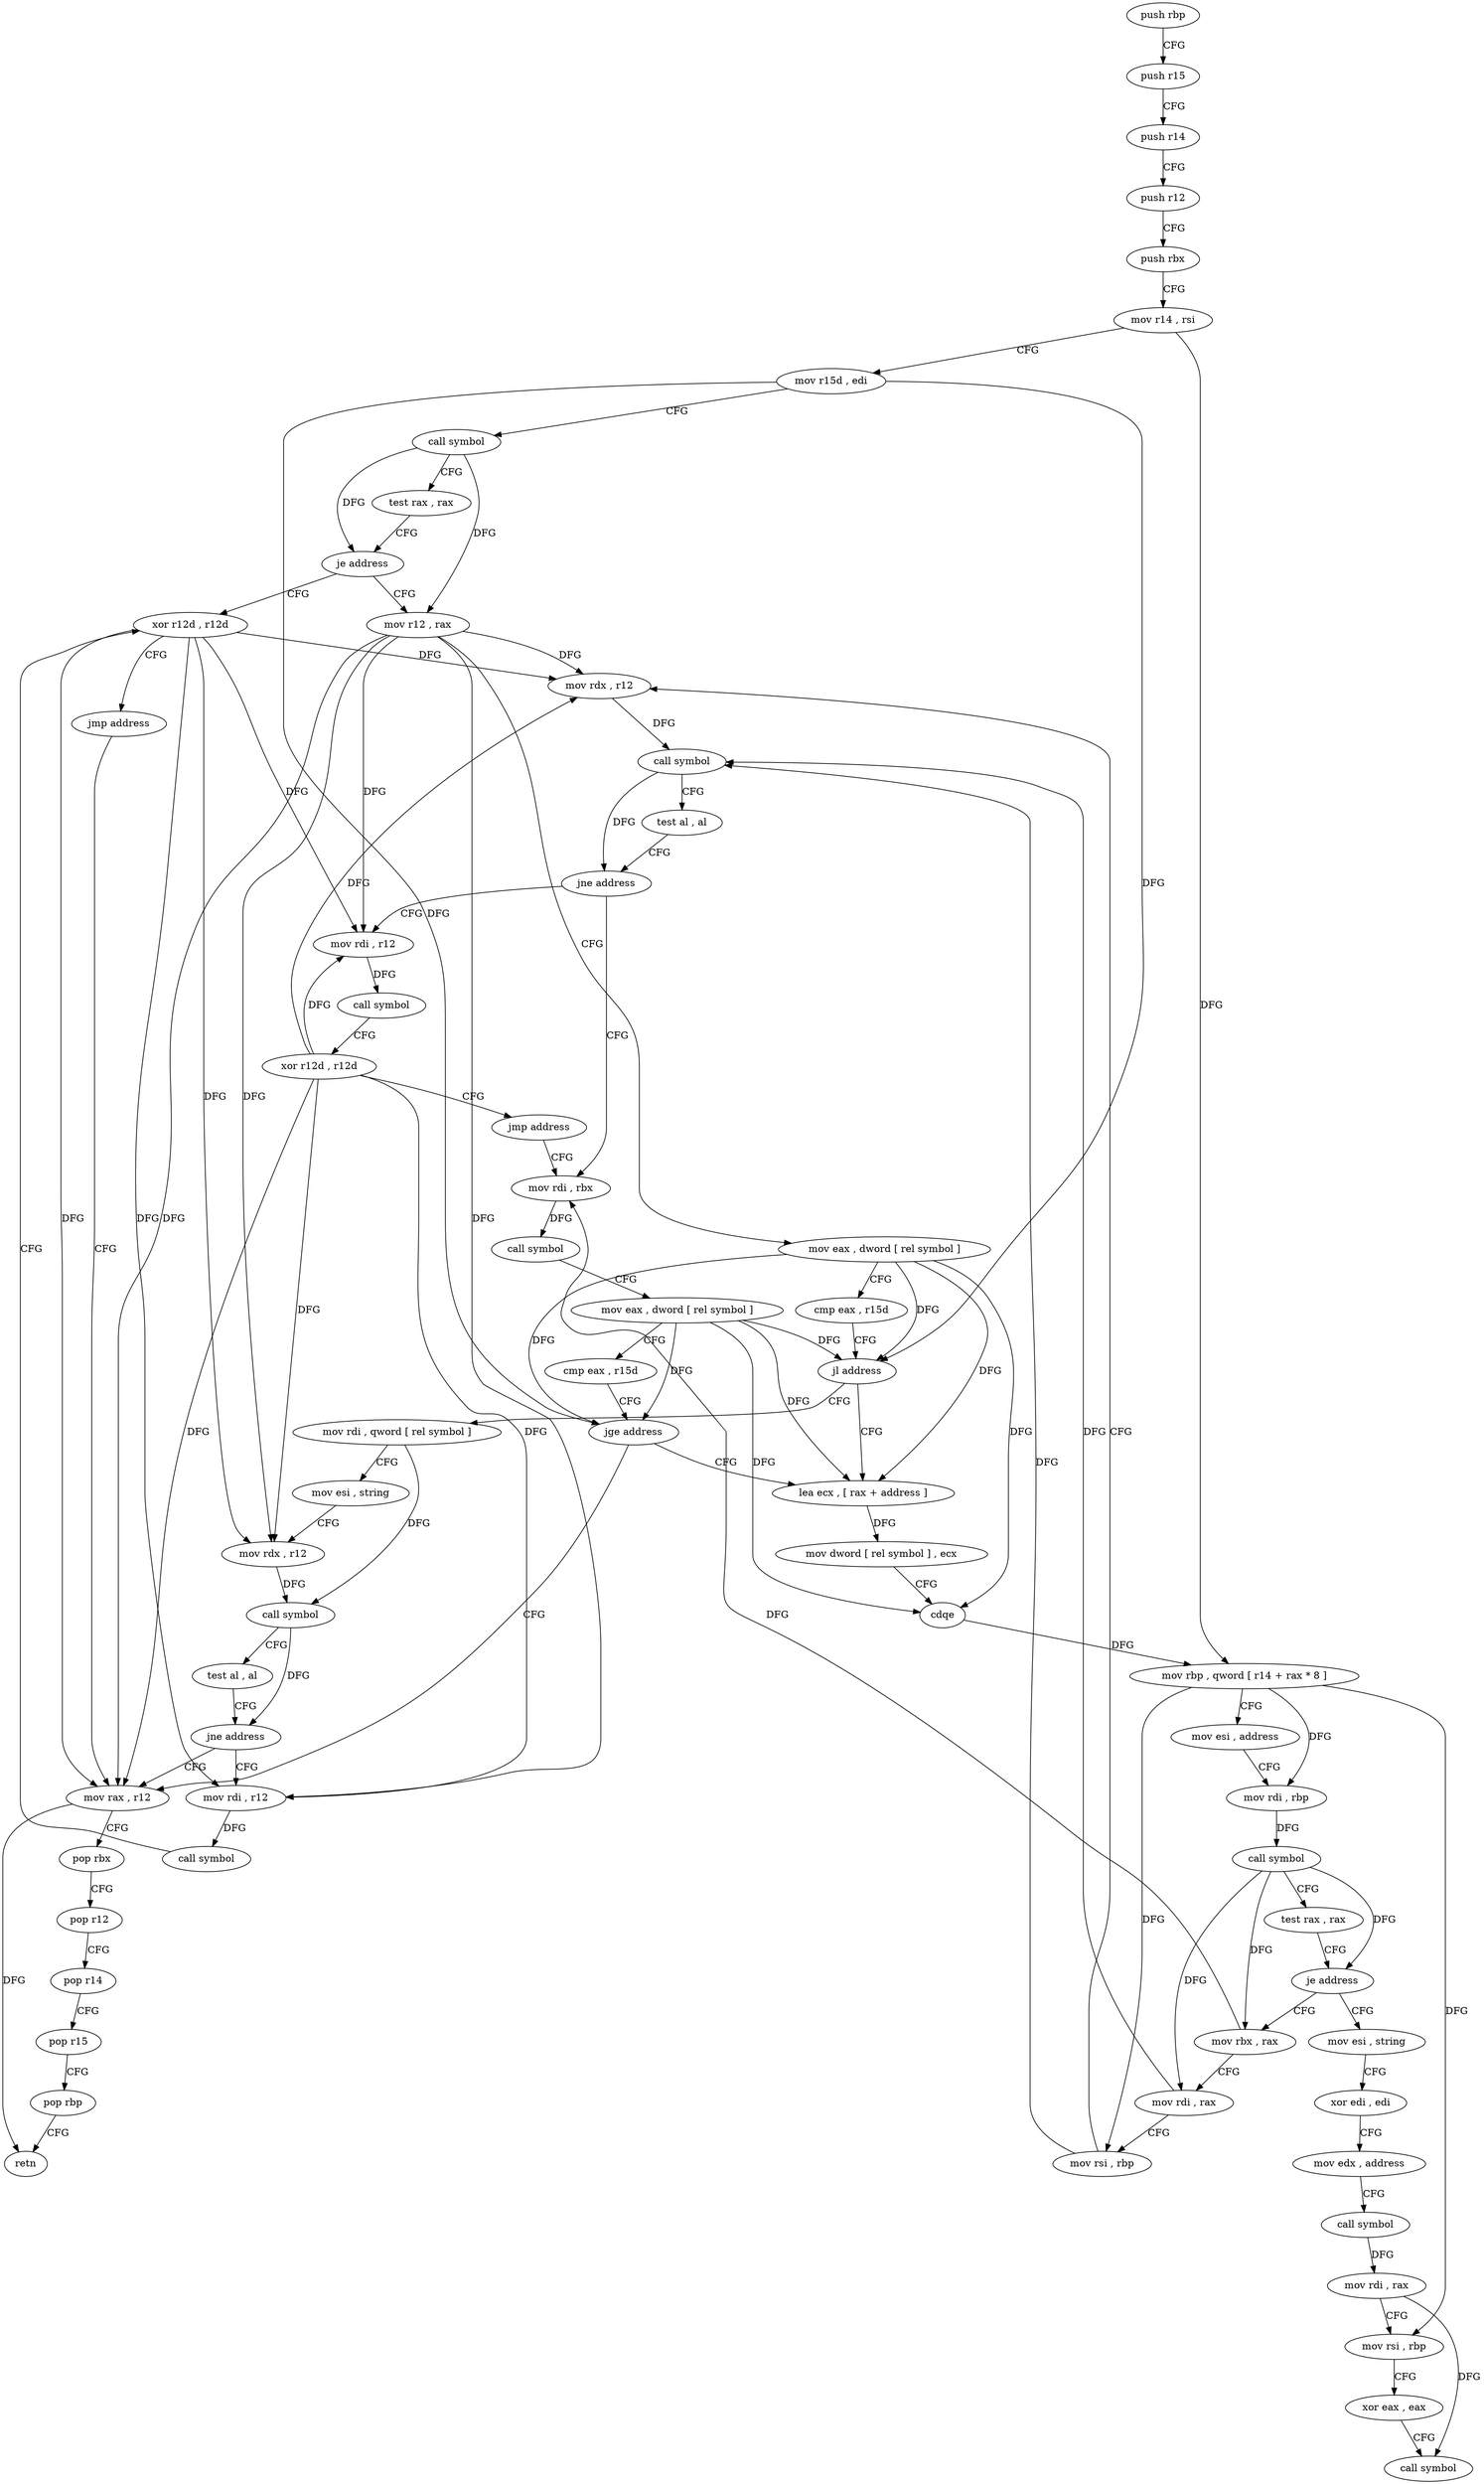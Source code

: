 digraph "func" {
"4213728" [label = "push rbp" ]
"4213729" [label = "push r15" ]
"4213731" [label = "push r14" ]
"4213733" [label = "push r12" ]
"4213735" [label = "push rbx" ]
"4213736" [label = "mov r14 , rsi" ]
"4213739" [label = "mov r15d , edi" ]
"4213742" [label = "call symbol" ]
"4213747" [label = "test rax , rax" ]
"4213750" [label = "je address" ]
"4213798" [label = "xor r12d , r12d" ]
"4213752" [label = "mov r12 , rax" ]
"4213801" [label = "jmp address" ]
"4213894" [label = "mov rax , r12" ]
"4213755" [label = "mov eax , dword [ rel symbol ]" ]
"4213761" [label = "cmp eax , r15d" ]
"4213764" [label = "jl address" ]
"4213827" [label = "lea ecx , [ rax + address ]" ]
"4213766" [label = "mov rdi , qword [ rel symbol ]" ]
"4213897" [label = "pop rbx" ]
"4213898" [label = "pop r12" ]
"4213900" [label = "pop r14" ]
"4213902" [label = "pop r15" ]
"4213904" [label = "pop rbp" ]
"4213905" [label = "retn" ]
"4213830" [label = "mov dword [ rel symbol ] , ecx" ]
"4213836" [label = "cdqe" ]
"4213838" [label = "mov rbp , qword [ r14 + rax * 8 ]" ]
"4213842" [label = "mov esi , address" ]
"4213847" [label = "mov rdi , rbp" ]
"4213850" [label = "call symbol" ]
"4213855" [label = "test rax , rax" ]
"4213858" [label = "je address" ]
"4213906" [label = "mov esi , string" ]
"4213860" [label = "mov rbx , rax" ]
"4213773" [label = "mov esi , string" ]
"4213778" [label = "mov rdx , r12" ]
"4213781" [label = "call symbol" ]
"4213786" [label = "test al , al" ]
"4213788" [label = "jne address" ]
"4213790" [label = "mov rdi , r12" ]
"4213911" [label = "xor edi , edi" ]
"4213913" [label = "mov edx , address" ]
"4213918" [label = "call symbol" ]
"4213923" [label = "mov rdi , rax" ]
"4213926" [label = "mov rsi , rbp" ]
"4213929" [label = "xor eax , eax" ]
"4213931" [label = "call symbol" ]
"4213863" [label = "mov rdi , rax" ]
"4213866" [label = "mov rsi , rbp" ]
"4213869" [label = "mov rdx , r12" ]
"4213872" [label = "call symbol" ]
"4213877" [label = "test al , al" ]
"4213879" [label = "jne address" ]
"4213808" [label = "mov rdi , rbx" ]
"4213881" [label = "mov rdi , r12" ]
"4213793" [label = "call symbol" ]
"4213811" [label = "call symbol" ]
"4213816" [label = "mov eax , dword [ rel symbol ]" ]
"4213822" [label = "cmp eax , r15d" ]
"4213825" [label = "jge address" ]
"4213884" [label = "call symbol" ]
"4213889" [label = "xor r12d , r12d" ]
"4213892" [label = "jmp address" ]
"4213728" -> "4213729" [ label = "CFG" ]
"4213729" -> "4213731" [ label = "CFG" ]
"4213731" -> "4213733" [ label = "CFG" ]
"4213733" -> "4213735" [ label = "CFG" ]
"4213735" -> "4213736" [ label = "CFG" ]
"4213736" -> "4213739" [ label = "CFG" ]
"4213736" -> "4213838" [ label = "DFG" ]
"4213739" -> "4213742" [ label = "CFG" ]
"4213739" -> "4213764" [ label = "DFG" ]
"4213739" -> "4213825" [ label = "DFG" ]
"4213742" -> "4213747" [ label = "CFG" ]
"4213742" -> "4213750" [ label = "DFG" ]
"4213742" -> "4213752" [ label = "DFG" ]
"4213747" -> "4213750" [ label = "CFG" ]
"4213750" -> "4213798" [ label = "CFG" ]
"4213750" -> "4213752" [ label = "CFG" ]
"4213798" -> "4213801" [ label = "CFG" ]
"4213798" -> "4213894" [ label = "DFG" ]
"4213798" -> "4213778" [ label = "DFG" ]
"4213798" -> "4213869" [ label = "DFG" ]
"4213798" -> "4213790" [ label = "DFG" ]
"4213798" -> "4213881" [ label = "DFG" ]
"4213752" -> "4213755" [ label = "CFG" ]
"4213752" -> "4213894" [ label = "DFG" ]
"4213752" -> "4213778" [ label = "DFG" ]
"4213752" -> "4213869" [ label = "DFG" ]
"4213752" -> "4213790" [ label = "DFG" ]
"4213752" -> "4213881" [ label = "DFG" ]
"4213801" -> "4213894" [ label = "CFG" ]
"4213894" -> "4213897" [ label = "CFG" ]
"4213894" -> "4213905" [ label = "DFG" ]
"4213755" -> "4213761" [ label = "CFG" ]
"4213755" -> "4213764" [ label = "DFG" ]
"4213755" -> "4213827" [ label = "DFG" ]
"4213755" -> "4213836" [ label = "DFG" ]
"4213755" -> "4213825" [ label = "DFG" ]
"4213761" -> "4213764" [ label = "CFG" ]
"4213764" -> "4213827" [ label = "CFG" ]
"4213764" -> "4213766" [ label = "CFG" ]
"4213827" -> "4213830" [ label = "DFG" ]
"4213766" -> "4213773" [ label = "CFG" ]
"4213766" -> "4213781" [ label = "DFG" ]
"4213897" -> "4213898" [ label = "CFG" ]
"4213898" -> "4213900" [ label = "CFG" ]
"4213900" -> "4213902" [ label = "CFG" ]
"4213902" -> "4213904" [ label = "CFG" ]
"4213904" -> "4213905" [ label = "CFG" ]
"4213830" -> "4213836" [ label = "CFG" ]
"4213836" -> "4213838" [ label = "DFG" ]
"4213838" -> "4213842" [ label = "CFG" ]
"4213838" -> "4213847" [ label = "DFG" ]
"4213838" -> "4213926" [ label = "DFG" ]
"4213838" -> "4213866" [ label = "DFG" ]
"4213842" -> "4213847" [ label = "CFG" ]
"4213847" -> "4213850" [ label = "DFG" ]
"4213850" -> "4213855" [ label = "CFG" ]
"4213850" -> "4213858" [ label = "DFG" ]
"4213850" -> "4213860" [ label = "DFG" ]
"4213850" -> "4213863" [ label = "DFG" ]
"4213855" -> "4213858" [ label = "CFG" ]
"4213858" -> "4213906" [ label = "CFG" ]
"4213858" -> "4213860" [ label = "CFG" ]
"4213906" -> "4213911" [ label = "CFG" ]
"4213860" -> "4213863" [ label = "CFG" ]
"4213860" -> "4213808" [ label = "DFG" ]
"4213773" -> "4213778" [ label = "CFG" ]
"4213778" -> "4213781" [ label = "DFG" ]
"4213781" -> "4213786" [ label = "CFG" ]
"4213781" -> "4213788" [ label = "DFG" ]
"4213786" -> "4213788" [ label = "CFG" ]
"4213788" -> "4213894" [ label = "CFG" ]
"4213788" -> "4213790" [ label = "CFG" ]
"4213790" -> "4213793" [ label = "DFG" ]
"4213911" -> "4213913" [ label = "CFG" ]
"4213913" -> "4213918" [ label = "CFG" ]
"4213918" -> "4213923" [ label = "DFG" ]
"4213923" -> "4213926" [ label = "CFG" ]
"4213923" -> "4213931" [ label = "DFG" ]
"4213926" -> "4213929" [ label = "CFG" ]
"4213929" -> "4213931" [ label = "CFG" ]
"4213863" -> "4213866" [ label = "CFG" ]
"4213863" -> "4213872" [ label = "DFG" ]
"4213866" -> "4213869" [ label = "CFG" ]
"4213866" -> "4213872" [ label = "DFG" ]
"4213869" -> "4213872" [ label = "DFG" ]
"4213872" -> "4213877" [ label = "CFG" ]
"4213872" -> "4213879" [ label = "DFG" ]
"4213877" -> "4213879" [ label = "CFG" ]
"4213879" -> "4213808" [ label = "CFG" ]
"4213879" -> "4213881" [ label = "CFG" ]
"4213808" -> "4213811" [ label = "DFG" ]
"4213881" -> "4213884" [ label = "DFG" ]
"4213793" -> "4213798" [ label = "CFG" ]
"4213811" -> "4213816" [ label = "CFG" ]
"4213816" -> "4213822" [ label = "CFG" ]
"4213816" -> "4213827" [ label = "DFG" ]
"4213816" -> "4213836" [ label = "DFG" ]
"4213816" -> "4213764" [ label = "DFG" ]
"4213816" -> "4213825" [ label = "DFG" ]
"4213822" -> "4213825" [ label = "CFG" ]
"4213825" -> "4213894" [ label = "CFG" ]
"4213825" -> "4213827" [ label = "CFG" ]
"4213884" -> "4213889" [ label = "CFG" ]
"4213889" -> "4213892" [ label = "CFG" ]
"4213889" -> "4213894" [ label = "DFG" ]
"4213889" -> "4213778" [ label = "DFG" ]
"4213889" -> "4213869" [ label = "DFG" ]
"4213889" -> "4213790" [ label = "DFG" ]
"4213889" -> "4213881" [ label = "DFG" ]
"4213892" -> "4213808" [ label = "CFG" ]
}
